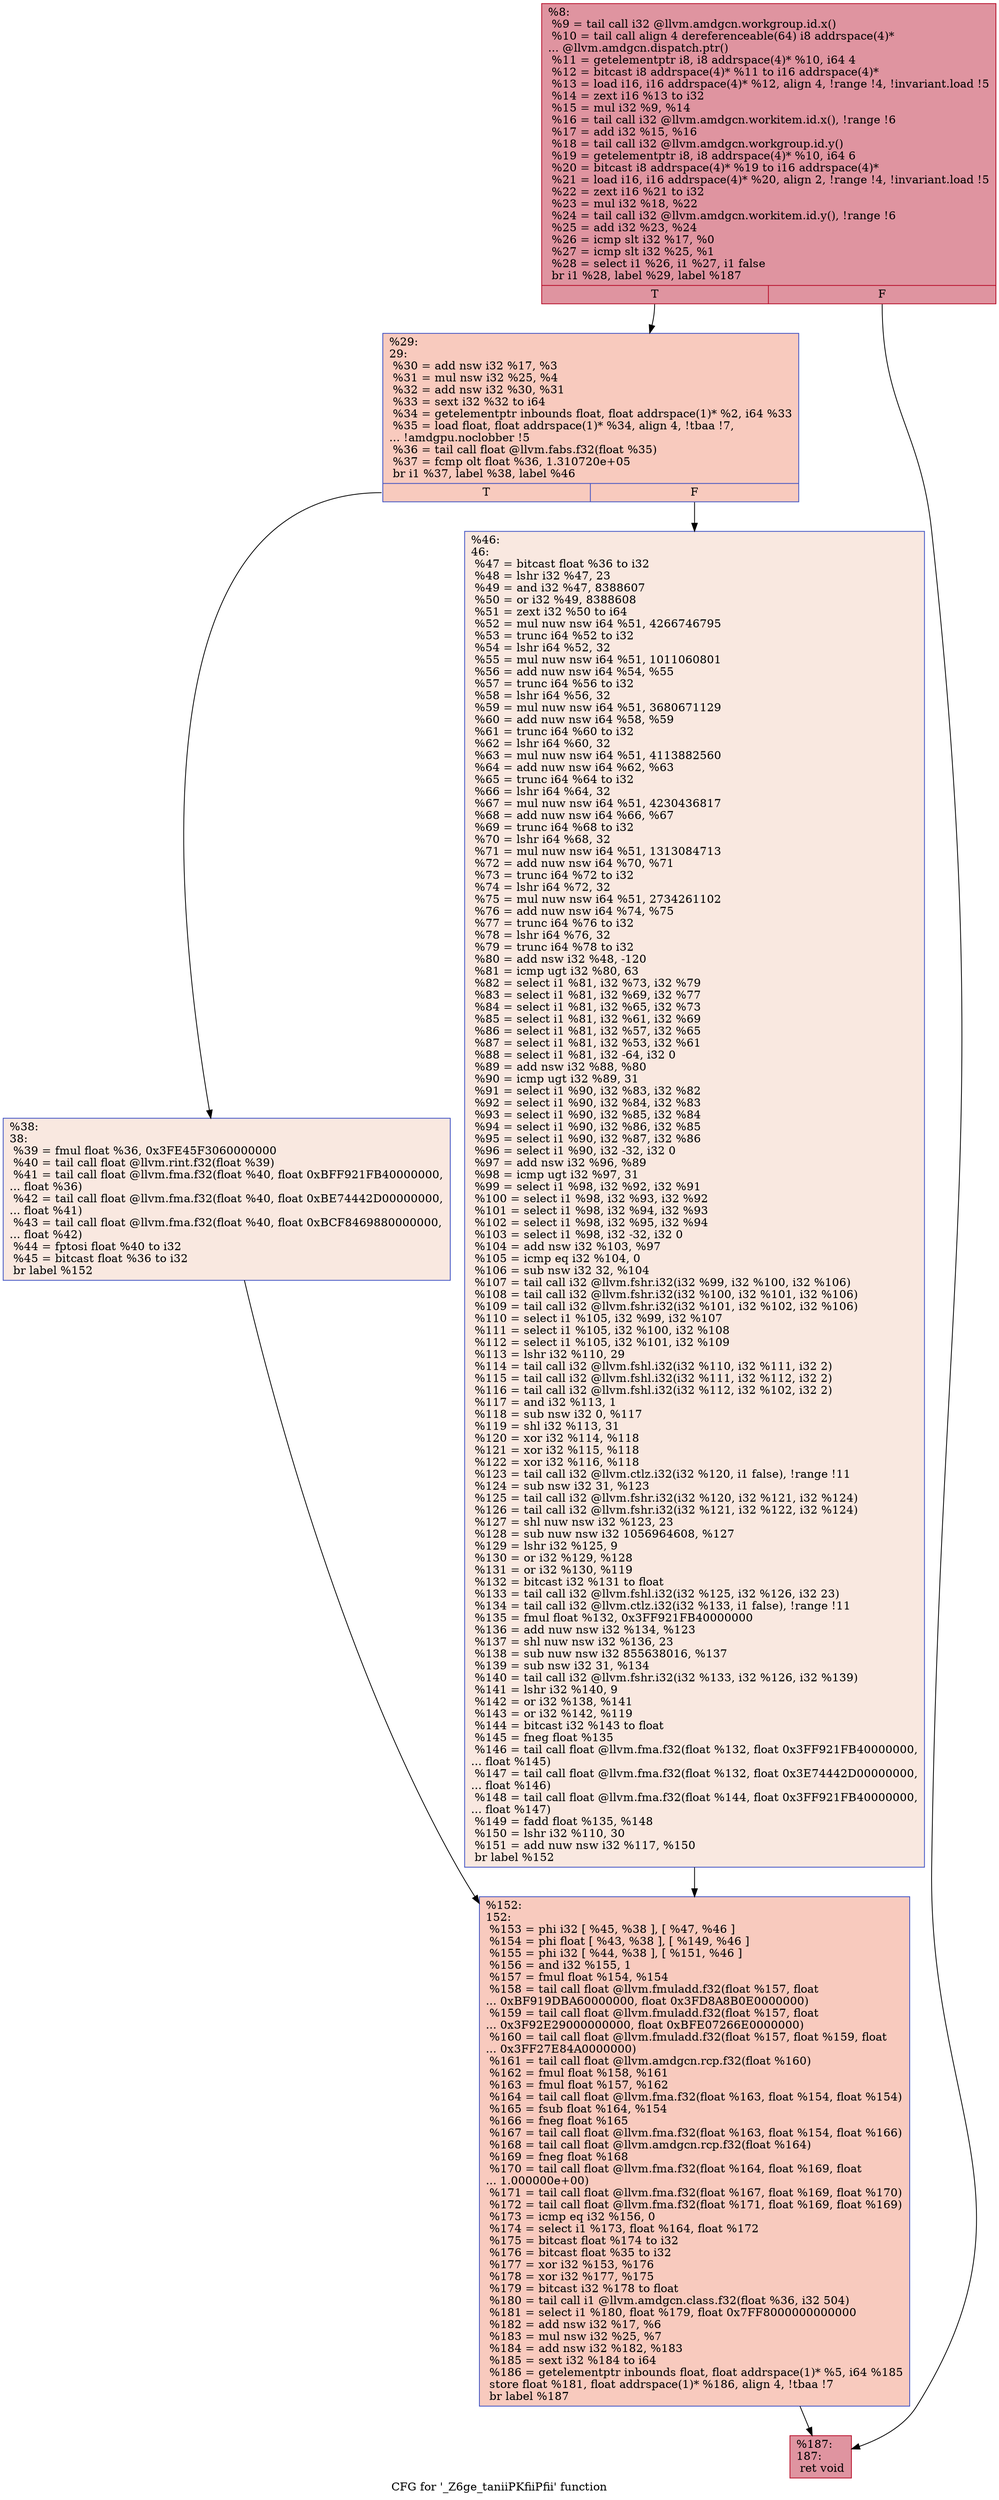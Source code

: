 digraph "CFG for '_Z6ge_taniiPKfiiPfii' function" {
	label="CFG for '_Z6ge_taniiPKfiiPfii' function";

	Node0x4e572f0 [shape=record,color="#b70d28ff", style=filled, fillcolor="#b70d2870",label="{%8:\l  %9 = tail call i32 @llvm.amdgcn.workgroup.id.x()\l  %10 = tail call align 4 dereferenceable(64) i8 addrspace(4)*\l... @llvm.amdgcn.dispatch.ptr()\l  %11 = getelementptr i8, i8 addrspace(4)* %10, i64 4\l  %12 = bitcast i8 addrspace(4)* %11 to i16 addrspace(4)*\l  %13 = load i16, i16 addrspace(4)* %12, align 4, !range !4, !invariant.load !5\l  %14 = zext i16 %13 to i32\l  %15 = mul i32 %9, %14\l  %16 = tail call i32 @llvm.amdgcn.workitem.id.x(), !range !6\l  %17 = add i32 %15, %16\l  %18 = tail call i32 @llvm.amdgcn.workgroup.id.y()\l  %19 = getelementptr i8, i8 addrspace(4)* %10, i64 6\l  %20 = bitcast i8 addrspace(4)* %19 to i16 addrspace(4)*\l  %21 = load i16, i16 addrspace(4)* %20, align 2, !range !4, !invariant.load !5\l  %22 = zext i16 %21 to i32\l  %23 = mul i32 %18, %22\l  %24 = tail call i32 @llvm.amdgcn.workitem.id.y(), !range !6\l  %25 = add i32 %23, %24\l  %26 = icmp slt i32 %17, %0\l  %27 = icmp slt i32 %25, %1\l  %28 = select i1 %26, i1 %27, i1 false\l  br i1 %28, label %29, label %187\l|{<s0>T|<s1>F}}"];
	Node0x4e572f0:s0 -> Node0x4e5ad30;
	Node0x4e572f0:s1 -> Node0x4e5adc0;
	Node0x4e5ad30 [shape=record,color="#3d50c3ff", style=filled, fillcolor="#ef886b70",label="{%29:\l29:                                               \l  %30 = add nsw i32 %17, %3\l  %31 = mul nsw i32 %25, %4\l  %32 = add nsw i32 %30, %31\l  %33 = sext i32 %32 to i64\l  %34 = getelementptr inbounds float, float addrspace(1)* %2, i64 %33\l  %35 = load float, float addrspace(1)* %34, align 4, !tbaa !7,\l... !amdgpu.noclobber !5\l  %36 = tail call float @llvm.fabs.f32(float %35)\l  %37 = fcmp olt float %36, 1.310720e+05\l  br i1 %37, label %38, label %46\l|{<s0>T|<s1>F}}"];
	Node0x4e5ad30:s0 -> Node0x4e5c180;
	Node0x4e5ad30:s1 -> Node0x4e5c210;
	Node0x4e5c180 [shape=record,color="#3d50c3ff", style=filled, fillcolor="#f1ccb870",label="{%38:\l38:                                               \l  %39 = fmul float %36, 0x3FE45F3060000000\l  %40 = tail call float @llvm.rint.f32(float %39)\l  %41 = tail call float @llvm.fma.f32(float %40, float 0xBFF921FB40000000,\l... float %36)\l  %42 = tail call float @llvm.fma.f32(float %40, float 0xBE74442D00000000,\l... float %41)\l  %43 = tail call float @llvm.fma.f32(float %40, float 0xBCF8469880000000,\l... float %42)\l  %44 = fptosi float %40 to i32\l  %45 = bitcast float %36 to i32\l  br label %152\l}"];
	Node0x4e5c180 -> Node0x4e5ccc0;
	Node0x4e5c210 [shape=record,color="#3d50c3ff", style=filled, fillcolor="#f1ccb870",label="{%46:\l46:                                               \l  %47 = bitcast float %36 to i32\l  %48 = lshr i32 %47, 23\l  %49 = and i32 %47, 8388607\l  %50 = or i32 %49, 8388608\l  %51 = zext i32 %50 to i64\l  %52 = mul nuw nsw i64 %51, 4266746795\l  %53 = trunc i64 %52 to i32\l  %54 = lshr i64 %52, 32\l  %55 = mul nuw nsw i64 %51, 1011060801\l  %56 = add nuw nsw i64 %54, %55\l  %57 = trunc i64 %56 to i32\l  %58 = lshr i64 %56, 32\l  %59 = mul nuw nsw i64 %51, 3680671129\l  %60 = add nuw nsw i64 %58, %59\l  %61 = trunc i64 %60 to i32\l  %62 = lshr i64 %60, 32\l  %63 = mul nuw nsw i64 %51, 4113882560\l  %64 = add nuw nsw i64 %62, %63\l  %65 = trunc i64 %64 to i32\l  %66 = lshr i64 %64, 32\l  %67 = mul nuw nsw i64 %51, 4230436817\l  %68 = add nuw nsw i64 %66, %67\l  %69 = trunc i64 %68 to i32\l  %70 = lshr i64 %68, 32\l  %71 = mul nuw nsw i64 %51, 1313084713\l  %72 = add nuw nsw i64 %70, %71\l  %73 = trunc i64 %72 to i32\l  %74 = lshr i64 %72, 32\l  %75 = mul nuw nsw i64 %51, 2734261102\l  %76 = add nuw nsw i64 %74, %75\l  %77 = trunc i64 %76 to i32\l  %78 = lshr i64 %76, 32\l  %79 = trunc i64 %78 to i32\l  %80 = add nsw i32 %48, -120\l  %81 = icmp ugt i32 %80, 63\l  %82 = select i1 %81, i32 %73, i32 %79\l  %83 = select i1 %81, i32 %69, i32 %77\l  %84 = select i1 %81, i32 %65, i32 %73\l  %85 = select i1 %81, i32 %61, i32 %69\l  %86 = select i1 %81, i32 %57, i32 %65\l  %87 = select i1 %81, i32 %53, i32 %61\l  %88 = select i1 %81, i32 -64, i32 0\l  %89 = add nsw i32 %88, %80\l  %90 = icmp ugt i32 %89, 31\l  %91 = select i1 %90, i32 %83, i32 %82\l  %92 = select i1 %90, i32 %84, i32 %83\l  %93 = select i1 %90, i32 %85, i32 %84\l  %94 = select i1 %90, i32 %86, i32 %85\l  %95 = select i1 %90, i32 %87, i32 %86\l  %96 = select i1 %90, i32 -32, i32 0\l  %97 = add nsw i32 %96, %89\l  %98 = icmp ugt i32 %97, 31\l  %99 = select i1 %98, i32 %92, i32 %91\l  %100 = select i1 %98, i32 %93, i32 %92\l  %101 = select i1 %98, i32 %94, i32 %93\l  %102 = select i1 %98, i32 %95, i32 %94\l  %103 = select i1 %98, i32 -32, i32 0\l  %104 = add nsw i32 %103, %97\l  %105 = icmp eq i32 %104, 0\l  %106 = sub nsw i32 32, %104\l  %107 = tail call i32 @llvm.fshr.i32(i32 %99, i32 %100, i32 %106)\l  %108 = tail call i32 @llvm.fshr.i32(i32 %100, i32 %101, i32 %106)\l  %109 = tail call i32 @llvm.fshr.i32(i32 %101, i32 %102, i32 %106)\l  %110 = select i1 %105, i32 %99, i32 %107\l  %111 = select i1 %105, i32 %100, i32 %108\l  %112 = select i1 %105, i32 %101, i32 %109\l  %113 = lshr i32 %110, 29\l  %114 = tail call i32 @llvm.fshl.i32(i32 %110, i32 %111, i32 2)\l  %115 = tail call i32 @llvm.fshl.i32(i32 %111, i32 %112, i32 2)\l  %116 = tail call i32 @llvm.fshl.i32(i32 %112, i32 %102, i32 2)\l  %117 = and i32 %113, 1\l  %118 = sub nsw i32 0, %117\l  %119 = shl i32 %113, 31\l  %120 = xor i32 %114, %118\l  %121 = xor i32 %115, %118\l  %122 = xor i32 %116, %118\l  %123 = tail call i32 @llvm.ctlz.i32(i32 %120, i1 false), !range !11\l  %124 = sub nsw i32 31, %123\l  %125 = tail call i32 @llvm.fshr.i32(i32 %120, i32 %121, i32 %124)\l  %126 = tail call i32 @llvm.fshr.i32(i32 %121, i32 %122, i32 %124)\l  %127 = shl nuw nsw i32 %123, 23\l  %128 = sub nuw nsw i32 1056964608, %127\l  %129 = lshr i32 %125, 9\l  %130 = or i32 %129, %128\l  %131 = or i32 %130, %119\l  %132 = bitcast i32 %131 to float\l  %133 = tail call i32 @llvm.fshl.i32(i32 %125, i32 %126, i32 23)\l  %134 = tail call i32 @llvm.ctlz.i32(i32 %133, i1 false), !range !11\l  %135 = fmul float %132, 0x3FF921FB40000000\l  %136 = add nuw nsw i32 %134, %123\l  %137 = shl nuw nsw i32 %136, 23\l  %138 = sub nuw nsw i32 855638016, %137\l  %139 = sub nsw i32 31, %134\l  %140 = tail call i32 @llvm.fshr.i32(i32 %133, i32 %126, i32 %139)\l  %141 = lshr i32 %140, 9\l  %142 = or i32 %138, %141\l  %143 = or i32 %142, %119\l  %144 = bitcast i32 %143 to float\l  %145 = fneg float %135\l  %146 = tail call float @llvm.fma.f32(float %132, float 0x3FF921FB40000000,\l... float %145)\l  %147 = tail call float @llvm.fma.f32(float %132, float 0x3E74442D00000000,\l... float %146)\l  %148 = tail call float @llvm.fma.f32(float %144, float 0x3FF921FB40000000,\l... float %147)\l  %149 = fadd float %135, %148\l  %150 = lshr i32 %110, 30\l  %151 = add nuw nsw i32 %117, %150\l  br label %152\l}"];
	Node0x4e5c210 -> Node0x4e5ccc0;
	Node0x4e5ccc0 [shape=record,color="#3d50c3ff", style=filled, fillcolor="#ef886b70",label="{%152:\l152:                                              \l  %153 = phi i32 [ %45, %38 ], [ %47, %46 ]\l  %154 = phi float [ %43, %38 ], [ %149, %46 ]\l  %155 = phi i32 [ %44, %38 ], [ %151, %46 ]\l  %156 = and i32 %155, 1\l  %157 = fmul float %154, %154\l  %158 = tail call float @llvm.fmuladd.f32(float %157, float\l... 0xBF919DBA60000000, float 0x3FD8A8B0E0000000)\l  %159 = tail call float @llvm.fmuladd.f32(float %157, float\l... 0x3F92E29000000000, float 0xBFE07266E0000000)\l  %160 = tail call float @llvm.fmuladd.f32(float %157, float %159, float\l... 0x3FF27E84A0000000)\l  %161 = tail call float @llvm.amdgcn.rcp.f32(float %160)\l  %162 = fmul float %158, %161\l  %163 = fmul float %157, %162\l  %164 = tail call float @llvm.fma.f32(float %163, float %154, float %154)\l  %165 = fsub float %164, %154\l  %166 = fneg float %165\l  %167 = tail call float @llvm.fma.f32(float %163, float %154, float %166)\l  %168 = tail call float @llvm.amdgcn.rcp.f32(float %164)\l  %169 = fneg float %168\l  %170 = tail call float @llvm.fma.f32(float %164, float %169, float\l... 1.000000e+00)\l  %171 = tail call float @llvm.fma.f32(float %167, float %169, float %170)\l  %172 = tail call float @llvm.fma.f32(float %171, float %169, float %169)\l  %173 = icmp eq i32 %156, 0\l  %174 = select i1 %173, float %164, float %172\l  %175 = bitcast float %174 to i32\l  %176 = bitcast float %35 to i32\l  %177 = xor i32 %153, %176\l  %178 = xor i32 %177, %175\l  %179 = bitcast i32 %178 to float\l  %180 = tail call i1 @llvm.amdgcn.class.f32(float %36, i32 504)\l  %181 = select i1 %180, float %179, float 0x7FF8000000000000\l  %182 = add nsw i32 %17, %6\l  %183 = mul nsw i32 %25, %7\l  %184 = add nsw i32 %182, %183\l  %185 = sext i32 %184 to i64\l  %186 = getelementptr inbounds float, float addrspace(1)* %5, i64 %185\l  store float %181, float addrspace(1)* %186, align 4, !tbaa !7\l  br label %187\l}"];
	Node0x4e5ccc0 -> Node0x4e5adc0;
	Node0x4e5adc0 [shape=record,color="#b70d28ff", style=filled, fillcolor="#b70d2870",label="{%187:\l187:                                              \l  ret void\l}"];
}
